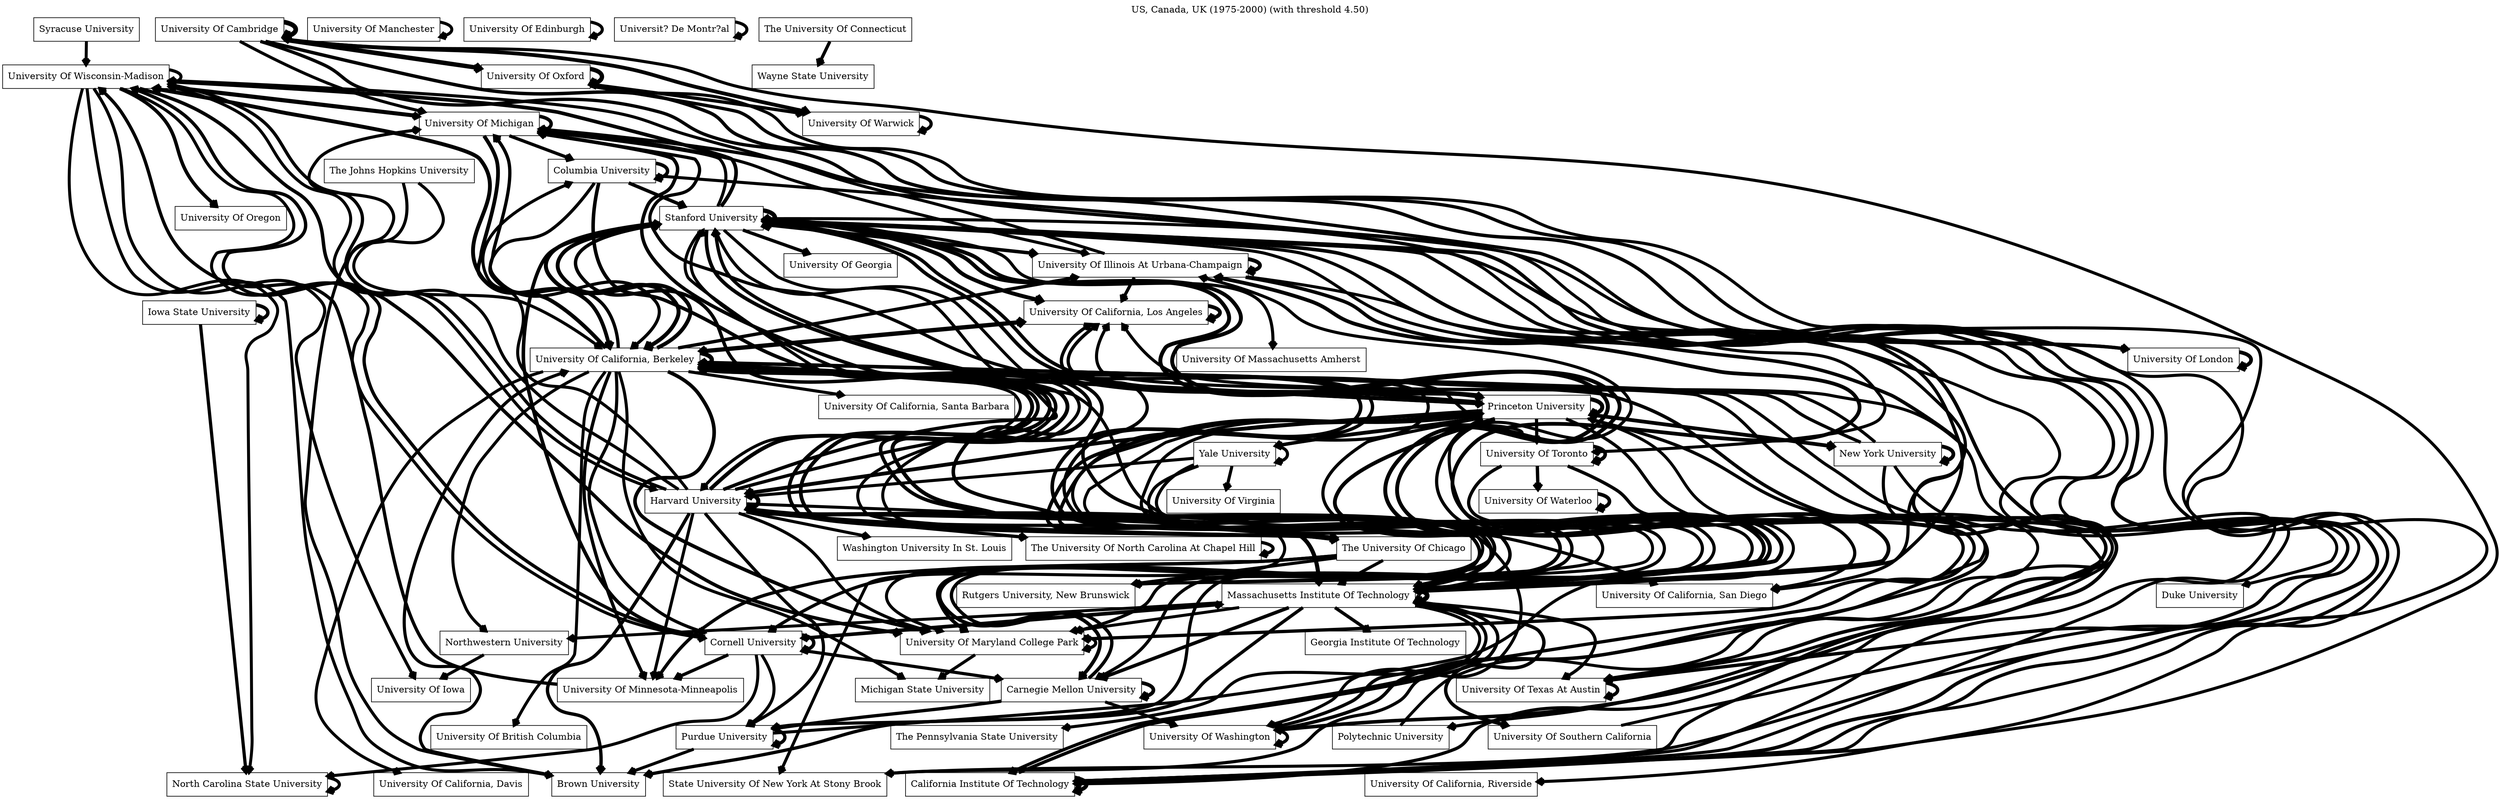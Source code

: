 digraph transition {
 node[shape="rectangle"];
 edge[arrowhead="vee", arrowsize=0.8, weight=0.1]; 
 labelloc="t"; 
 label="US, Canada, UK (1975-2000) (with threshold 4.50)"; 
  "Syracuse University" -> "University Of Wisconsin-Madison" [penwidth = 4.5];
  "University Of Southern California" -> "Stanford University" [penwidth = 4.5];
  "University Of Illinois At Urbana-Champaign" -> "Duke University" [penwidth = 4.5];
  "University Of Wisconsin-Madison" -> "North Carolina State University" [penwidth = 4.5];
  "University Of California, Berkeley" -> "University Of British Columbia" [penwidth = 4.5];
  "Massachusetts Institute Of Technology" -> "University Of Maryland College Park" [penwidth = 4.5];
  "Massachusetts Institute Of Technology" -> "Northwestern University" [penwidth = 4.5];
  "University Of California, Berkeley" -> "University Of California, Davis" [penwidth = 4.5];
  "University Of Oxford" -> "University Of Cambridge" [penwidth = 4.5];
  "Princeton University" -> "Rutgers University, New Brunswick" [penwidth = 4.5];
  "Polytechnic University" -> "Princeton University" [penwidth = 4.5];
  "University Of Cambridge" -> "University Of Michigan" [penwidth = 4.6];
  "University Of Wisconsin-Madison" -> "Cornell University" [penwidth = 4.6];
  "University Of Wisconsin-Madison" -> "University Of Michigan" [penwidth = 4.6];
  "Yale University" -> "Harvard University" [penwidth = 4.6];
  "University Of California, Berkeley" -> "Northwestern University" [penwidth = 4.6];
  "University Of Wisconsin-Madison" -> "Harvard University" [penwidth = 4.6];
  "Harvard University" -> "Columbia University" [penwidth = 4.6];
  "The University Of Chicago" -> "Stanford University" [penwidth = 4.6];
  "Stanford University" -> "University Of Toronto" [penwidth = 4.6];
  "Stanford University" -> "University Of California, Riverside" [penwidth = 4.6];
  "University Of Cambridge" -> "California Institute Of Technology" [penwidth = 4.6];
  "Purdue University" -> "Brown University" [penwidth = 4.6];
  "Carnegie Mellon University" -> "University Of Washington" [penwidth = 4.6];
  "University Of Wisconsin-Madison" -> "Brown University" [penwidth = 4.6];
  "Harvard University" -> "State University Of New York At Stony Brook" [penwidth = 4.6];
  "University Of Illinois At Urbana-Champaign" -> "University Of Wisconsin-Madison" [penwidth = 4.6];
  "Harvard University" -> "Washington University In St. Louis" [penwidth = 4.6];
  "Massachusetts Institute Of Technology" -> "The Pennsylvania State University" [penwidth = 4.6];
  "The Johns Hopkins University" -> "University Of California, Berkeley" [penwidth = 4.6];
  "University Of Maryland College Park" -> "Michigan State University" [penwidth = 4.6];
  "University Of California, Berkeley" -> "Michigan State University" [penwidth = 4.6];
  "California Institute Of Technology" -> "University Of California, Los Angeles" [penwidth = 4.6];
  "Cornell University" -> "Massachusetts Institute Of Technology" [penwidth = 4.6];
  "University Of Michigan" -> "University Of Illinois At Urbana-Champaign" [penwidth = 4.6];
  "Cornell University" -> "North Carolina State University" [penwidth = 4.6];
  "Harvard University" -> "University Of Minnesota-Minneapolis" [penwidth = 4.6];
  "University Of California, Berkeley" -> "Harvard University" [penwidth = 4.6];
  "Massachusetts Institute Of Technology" -> "Cornell University" [penwidth = 4.6];
  "New York University" -> "California Institute Of Technology" [penwidth = 4.6];
  "Stanford University" -> "Yale University" [penwidth = 4.6];
  "Harvard University" -> "University Of Washington" [penwidth = 4.6];
  "Cornell University" -> "Purdue University" [penwidth = 4.6];
  "University Of California, Berkeley" -> "University Of California, Santa Barbara" [penwidth = 4.6];
  "Stanford University" -> "University Of Maryland College Park" [penwidth = 4.6];
  "Columbia University" -> "State University Of New York At Stony Brook" [penwidth = 4.6];
  "Northwestern University" -> "University Of Iowa" [penwidth = 4.6];
  "Purdue University" -> "University Of Illinois At Urbana-Champaign" [penwidth = 4.6];
  "University Of Oxford" -> "California Institute Of Technology" [penwidth = 4.6];
  "University Of Manchester" -> "University Of Manchester" [penwidth = 4.6];
  "The University Of Chicago" -> "Rutgers University, New Brunswick" [penwidth = 4.7];
  "Yale University" -> "Yale University" [penwidth = 4.7];
  "University Of Wisconsin-Madison" -> "University Of Wisconsin-Madison" [penwidth = 4.7];
  "University Of California, Berkeley" -> "California Institute Of Technology" [penwidth = 4.7];
  "The Johns Hopkins University" -> "Brown University" [penwidth = 4.7];
  "Yale University" -> "University Of Virginia" [penwidth = 4.7];
  "Harvard University" -> "University Of Michigan" [penwidth = 4.7];
  "University Of Wisconsin-Madison" -> "University Of Iowa" [penwidth = 4.7];
  "Stanford University" -> "University Of Massachusetts Amherst" [penwidth = 4.7];
  "Stanford University" -> "Rutgers University, New Brunswick" [penwidth = 4.7];
  "University Of California, Berkeley" -> "University Of Texas At Austin" [penwidth = 4.7];
  "Stanford University" -> "University Of Michigan" [penwidth = 4.7];
  "University Of Edinburgh" -> "University Of Edinburgh" [penwidth = 4.7];
  "New York University" -> "University Of California, Los Angeles" [penwidth = 4.7];
  "The University Of Chicago" -> "Massachusetts Institute Of Technology" [penwidth = 4.7];
  "Universit? De Montr?al" -> "Universit? De Montr?al" [penwidth = 4.7];
  "Harvard University" -> "University Of Maryland College Park" [penwidth = 4.7];
  "University Of Maryland College Park" -> "University Of Maryland College Park" [penwidth = 4.8];
  "Yale University" -> "Carnegie Mellon University" [penwidth = 4.8];
  "Yale University" -> "Massachusetts Institute Of Technology" [penwidth = 4.8];
  "North Carolina State University" -> "North Carolina State University" [penwidth = 4.8];
  "Cornell University" -> "Carnegie Mellon University" [penwidth = 4.8];
  "University Of California, Berkeley" -> "University Of California, San Diego" [penwidth = 4.8];
  "Harvard University" -> "Purdue University" [penwidth = 4.8];
  "Princeton University" -> "University Of Maryland College Park" [penwidth = 4.8];
  "Brown University" -> "University Of California, Berkeley" [penwidth = 4.8];
  "Columbia University" -> "University Of California, Berkeley" [penwidth = 4.8];
  "Princeton University" -> "State University Of New York At Stony Brook" [penwidth = 4.8];
  "Princeton University" -> "Purdue University" [penwidth = 4.8];
  "University Of Illinois At Urbana-Champaign" -> "University Of California, Los Angeles" [penwidth = 4.8];
  "Massachusetts Institute Of Technology" -> "University Of Texas At Austin" [penwidth = 4.8];
  "Stanford University" -> "University Of California, San Diego" [penwidth = 4.8];
  "New York University" -> "Polytechnic University" [penwidth = 4.8];
  "University Of California, Berkeley" -> "Cornell University" [penwidth = 4.8];
  "Cornell University" -> "University Of Minnesota-Minneapolis" [penwidth = 4.9];
  "The University Of Chicago" -> "Cornell University" [penwidth = 4.9];
  "Princeton University" -> "University Of Michigan" [penwidth = 4.9];
  "The University Of North Carolina At Chapel Hill" -> "The University Of North Carolina At Chapel Hill" [penwidth = 4.9];
  "Harvard University" -> "University Of Wisconsin-Madison" [penwidth = 4.9];
  "The University Of Connecticut" -> "Wayne State University" [penwidth = 4.9];
  "Princeton University" -> "University Of California, San Diego" [penwidth = 4.9];
  "Princeton University" -> "University Of Toronto" [penwidth = 4.9];
  "Iowa State University" -> "North Carolina State University" [penwidth = 4.9];
  "Princeton University" -> "California Institute Of Technology" [penwidth = 4.9];
  "University Of Washington" -> "University Of Washington" [penwidth = 4.9];
  "Massachusetts Institute Of Technology" -> "California Institute Of Technology" [penwidth = 4.9];
  "New York University" -> "University Of California, Berkeley" [penwidth = 4.9];
  "University Of Michigan" -> "Columbia University" [penwidth = 4.9];
  "The University Of Chicago" -> "University Of Minnesota-Minneapolis" [penwidth = 5.0];
  "University Of Toronto" -> "University Of Maryland College Park" [penwidth = 5.0];
  "University Of Minnesota-Minneapolis" -> "University Of Wisconsin-Madison" [penwidth = 5.0];
  "California Institute Of Technology" -> "University Of Michigan" [penwidth = 5.0];
  "University Of Warwick" -> "University Of Warwick" [penwidth = 5.0];
  "University Of Oxford" -> "University Of Warwick" [penwidth = 5.0];
  "University Of California, Berkeley" -> "University Of Minnesota-Minneapolis" [penwidth = 5.0];
  "Carnegie Mellon University" -> "Purdue University" [penwidth = 5.0];
  "Harvard University" -> "The University Of Chicago" [penwidth = 5.0];
  "Massachusetts Institute Of Technology" -> "Georgia Institute Of Technology" [penwidth = 5.0];
  "University Of Oxford" -> "University Of London" [penwidth = 5.0];
  "Princeton University" -> "University Of California, Los Angeles" [penwidth = 5.0];
  "University Of California, Berkeley" -> "Princeton University" [penwidth = 5.0];
  "California Institute Of Technology" -> "Massachusetts Institute Of Technology" [penwidth = 5.0];
  "University Of Toronto" -> "University Of Washington" [penwidth = 5.0];
  "University Of Cambridge" -> "Massachusetts Institute Of Technology" [penwidth = 5.0];
  "Stanford University" -> "University Of Georgia" [penwidth = 5.0];
  "Massachusetts Institute Of Technology" -> "Brown University" [penwidth = 5.0];
  "Harvard University" -> "University Of California, Los Angeles" [penwidth = 5.0];
  "Harvard University" -> "The University Of North Carolina At Chapel Hill" [penwidth = 5.0];
  "University Of California, Berkeley" -> "University Of Michigan" [penwidth = 5.0];
  "University Of Toronto" -> "University Of Waterloo" [penwidth = 5.1];
  "Cornell University" -> "University Of Wisconsin-Madison" [penwidth = 5.1];
  "University Of Michigan" -> "University Of Wisconsin-Madison" [penwidth = 5.1];
  "Purdue University" -> "Purdue University" [penwidth = 5.1];
  "Stanford University" -> "University Of Texas At Austin" [penwidth = 5.1];
  "Harvard University" -> "Brown University" [penwidth = 5.1];
  "University Of California, Los Angeles" -> "University Of California, Berkeley" [penwidth = 5.1];
  "University Of California, Berkeley" -> "University Of Illinois At Urbana-Champaign" [penwidth = 5.1];
  "Carnegie Mellon University" -> "Stanford University" [penwidth = 5.1];
  "Columbia University" -> "Stanford University" [penwidth = 5.2];
  "Massachusetts Institute Of Technology" -> "University Of Southern California" [penwidth = 5.2];
  "University Of Cambridge" -> "University Of London" [penwidth = 5.2];
  "Harvard University" -> "Stanford University" [penwidth = 5.2];
  "University Of California, Berkeley" -> "University Of Washington" [penwidth = 5.2];
  "University Of Texas At Austin" -> "University Of Texas At Austin" [penwidth = 5.2];
  "Cornell University" -> "Cornell University" [penwidth = 5.3];
  "Iowa State University" -> "Iowa State University" [penwidth = 5.3];
  "Princeton University" -> "Stanford University" [penwidth = 5.3];
  "University Of Michigan" -> "University Of Michigan" [penwidth = 5.3];
  "Massachusetts Institute Of Technology" -> "Carnegie Mellon University" [penwidth = 5.3];
  "University Of Wisconsin-Madison" -> "University Of Maryland College Park" [penwidth = 5.3];
  "University Of Wisconsin-Madison" -> "University Of Oregon" [penwidth = 5.3];
  "Massachusetts Institute Of Technology" -> "University Of Michigan" [penwidth = 5.3];
  "Stanford University" -> "University Of Illinois At Urbana-Champaign" [penwidth = 5.3];
  "The University Of Chicago" -> "Princeton University" [penwidth = 5.3];
  "Columbia University" -> "Columbia University" [penwidth = 5.3];
  "Princeton University" -> "Yale University" [penwidth = 5.3];
  "University Of Illinois At Urbana-Champaign" -> "University Of Texas At Austin" [penwidth = 5.3];
  "University Of California, Berkeley" -> "The University Of Chicago" [penwidth = 5.4];
  "Princeton University" -> "The University Of Chicago" [penwidth = 5.4];
  "Stanford University" -> "Princeton University" [penwidth = 5.4];
  "Stanford University" -> "University Of Washington" [penwidth = 5.4];
  "Columbia University" -> "University Of Maryland College Park" [penwidth = 5.4];
  "California Institute Of Technology" -> "Stanford University" [penwidth = 5.4];
  "University Of California, Berkeley" -> "Massachusetts Institute Of Technology" [penwidth = 5.4];
  "Stanford University" -> "Cornell University" [penwidth = 5.4];
  "Stanford University" -> "Carnegie Mellon University" [penwidth = 5.5];
  "University Of Toronto" -> "University Of Toronto" [penwidth = 5.5];
  "University Of Waterloo" -> "University Of Waterloo" [penwidth = 5.5];
  "Stanford University" -> "University Of Wisconsin-Madison" [penwidth = 5.5];
  "University Of California, Berkeley" -> "University Of Maryland College Park" [penwidth = 5.5];
  "Carnegie Mellon University" -> "Carnegie Mellon University" [penwidth = 5.6];
  "University Of Cambridge" -> "University Of Oxford" [penwidth = 5.6];
  "Princeton University" -> "New York University" [penwidth = 5.7];
  "University Of Cambridge" -> "University Of Warwick" [penwidth = 5.7];
  "Massachusetts Institute Of Technology" -> "University Of Illinois At Urbana-Champaign" [penwidth = 5.7];
  "University Of Michigan" -> "University Of California, Berkeley" [penwidth = 5.7];
  "University Of California, Los Angeles" -> "University Of California, Los Angeles" [penwidth = 5.7];
  "The University Of Chicago" -> "University Of California, Berkeley" [penwidth = 5.7];
  "New York University" -> "New York University" [penwidth = 5.7];
  "University Of London" -> "University Of London" [penwidth = 5.7];
  "Princeton University" -> "Massachusetts Institute Of Technology" [penwidth = 5.8];
  "Princeton University" -> "Harvard University" [penwidth = 5.8];
  "University Of Illinois At Urbana-Champaign" -> "University Of Illinois At Urbana-Champaign" [penwidth = 5.8];
  "Massachusetts Institute Of Technology" -> "University Of California, Berkeley" [penwidth = 5.9];
  "University Of California, Berkeley" -> "University Of Wisconsin-Madison" [penwidth = 5.9];
  "Massachusetts Institute Of Technology" -> "Stanford University" [penwidth = 5.9];
  "University Of California, Berkeley" -> "University Of California, Los Angeles" [penwidth = 5.9];
  "Harvard University" -> "University Of California, Berkeley" [penwidth = 5.9];
  "University Of California, Berkeley" -> "Stanford University" [penwidth = 5.9];
  "California Institute Of Technology" -> "California Institute Of Technology" [penwidth = 6.0];
  "Stanford University" -> "University Of California, Los Angeles" [penwidth = 6.0];
  "Stanford University" -> "Massachusetts Institute Of Technology" [penwidth = 6.0];
  "Princeton University" -> "University Of California, Berkeley" [penwidth = 6.1];
  "Stanford University" -> "University Of California, Berkeley" [penwidth = 6.1];
  "Princeton University" -> "Princeton University" [penwidth = 6.2];
  "Harvard University" -> "Massachusetts Institute Of Technology" [penwidth = 6.3];
  "Harvard University" -> "Harvard University" [penwidth = 6.4];
  "University Of Oxford" -> "University Of Oxford" [penwidth = 6.6];
  "Stanford University" -> "Stanford University" [penwidth = 6.6];
  "University Of California, Berkeley" -> "University Of California, Berkeley" [penwidth = 6.6];
  "University Of Cambridge" -> "University Of Cambridge" [penwidth = 7.1];
  "Massachusetts Institute Of Technology" -> "Massachusetts Institute Of Technology" [penwidth = 7.3];
}
